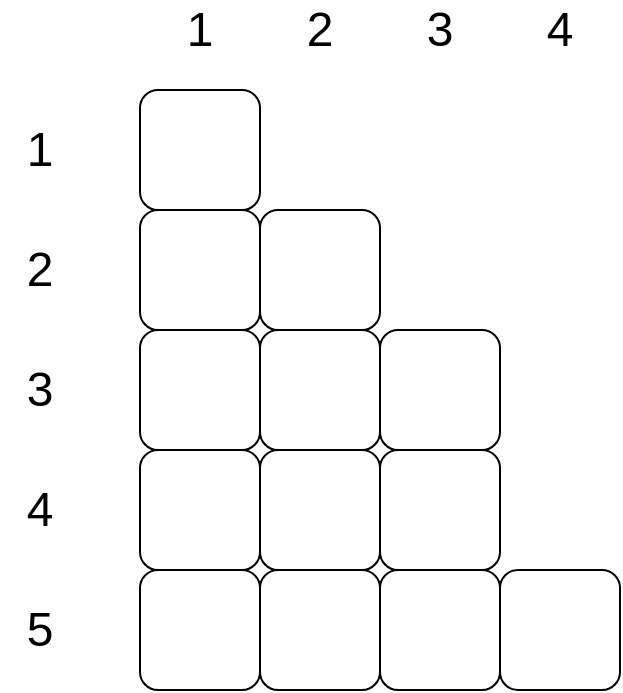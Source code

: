 <mxfile version="12.1.3" pages="1"><diagram id="1Dfigq8-3nYltP_LS-iM" name="Page-1"><mxGraphModel dx="1648" dy="576" grid="1" gridSize="10" guides="1" tooltips="1" connect="1" arrows="1" fold="1" page="1" pageScale="1" pageWidth="827" pageHeight="1169" math="0" shadow="0"><root><mxCell id="0"/><mxCell id="1" parent="0"/><mxCell id="9VTcXtq_jotY4oRzKzL1-1" value="" style="rounded=1;whiteSpace=wrap;html=1;" vertex="1" parent="1"><mxGeometry x="90" y="90" width="60" height="60" as="geometry"/></mxCell><mxCell id="9VTcXtq_jotY4oRzKzL1-2" value="" style="rounded=1;whiteSpace=wrap;html=1;" vertex="1" parent="1"><mxGeometry x="90" y="150" width="60" height="60" as="geometry"/></mxCell><mxCell id="9VTcXtq_jotY4oRzKzL1-3" value="" style="rounded=1;whiteSpace=wrap;html=1;" vertex="1" parent="1"><mxGeometry x="90" y="210" width="60" height="60" as="geometry"/></mxCell><mxCell id="9VTcXtq_jotY4oRzKzL1-4" value="" style="rounded=1;whiteSpace=wrap;html=1;" vertex="1" parent="1"><mxGeometry x="90" y="270" width="60" height="60" as="geometry"/></mxCell><mxCell id="9VTcXtq_jotY4oRzKzL1-5" value="" style="rounded=1;whiteSpace=wrap;html=1;" vertex="1" parent="1"><mxGeometry x="90" y="330" width="60" height="60" as="geometry"/></mxCell><mxCell id="9VTcXtq_jotY4oRzKzL1-6" value="" style="rounded=1;whiteSpace=wrap;html=1;" vertex="1" parent="1"><mxGeometry x="150" y="150" width="60" height="60" as="geometry"/></mxCell><mxCell id="9VTcXtq_jotY4oRzKzL1-7" value="" style="rounded=1;whiteSpace=wrap;html=1;" vertex="1" parent="1"><mxGeometry x="150" y="210" width="60" height="60" as="geometry"/></mxCell><mxCell id="9VTcXtq_jotY4oRzKzL1-8" value="" style="rounded=1;whiteSpace=wrap;html=1;" vertex="1" parent="1"><mxGeometry x="210" y="210" width="60" height="60" as="geometry"/></mxCell><mxCell id="9VTcXtq_jotY4oRzKzL1-9" value="" style="rounded=1;whiteSpace=wrap;html=1;" vertex="1" parent="1"><mxGeometry x="150" y="270" width="60" height="60" as="geometry"/></mxCell><mxCell id="9VTcXtq_jotY4oRzKzL1-10" value="" style="rounded=1;whiteSpace=wrap;html=1;" vertex="1" parent="1"><mxGeometry x="210" y="270" width="60" height="60" as="geometry"/></mxCell><mxCell id="9VTcXtq_jotY4oRzKzL1-11" value="" style="rounded=1;whiteSpace=wrap;html=1;" vertex="1" parent="1"><mxGeometry x="150" y="330" width="60" height="60" as="geometry"/></mxCell><mxCell id="9VTcXtq_jotY4oRzKzL1-12" value="" style="rounded=1;whiteSpace=wrap;html=1;" vertex="1" parent="1"><mxGeometry x="210" y="330" width="60" height="60" as="geometry"/></mxCell><mxCell id="9VTcXtq_jotY4oRzKzL1-13" value="" style="rounded=1;whiteSpace=wrap;html=1;" vertex="1" parent="1"><mxGeometry x="270" y="330" width="60" height="60" as="geometry"/></mxCell><mxCell id="9VTcXtq_jotY4oRzKzL1-14" value="&lt;font style=&quot;font-size: 24px&quot;&gt;1&lt;/font&gt;" style="text;html=1;strokeColor=none;fillColor=none;align=center;verticalAlign=middle;whiteSpace=wrap;rounded=0;" vertex="1" parent="1"><mxGeometry x="100" y="50" width="40" height="20" as="geometry"/></mxCell><mxCell id="9VTcXtq_jotY4oRzKzL1-16" value="&lt;span style=&quot;font-size: 24px&quot;&gt;2&lt;/span&gt;" style="text;html=1;strokeColor=none;fillColor=none;align=center;verticalAlign=middle;whiteSpace=wrap;rounded=0;" vertex="1" parent="1"><mxGeometry x="160" y="50" width="40" height="20" as="geometry"/></mxCell><mxCell id="9VTcXtq_jotY4oRzKzL1-17" value="&lt;span style=&quot;font-size: 24px&quot;&gt;3&lt;/span&gt;" style="text;html=1;strokeColor=none;fillColor=none;align=center;verticalAlign=middle;whiteSpace=wrap;rounded=0;" vertex="1" parent="1"><mxGeometry x="220" y="50" width="40" height="20" as="geometry"/></mxCell><mxCell id="9VTcXtq_jotY4oRzKzL1-18" value="&lt;span style=&quot;font-size: 24px&quot;&gt;4&lt;/span&gt;" style="text;html=1;strokeColor=none;fillColor=none;align=center;verticalAlign=middle;whiteSpace=wrap;rounded=0;" vertex="1" parent="1"><mxGeometry x="280" y="50" width="40" height="20" as="geometry"/></mxCell><mxCell id="9VTcXtq_jotY4oRzKzL1-19" value="&lt;font style=&quot;font-size: 24px&quot;&gt;1&lt;/font&gt;" style="text;html=1;strokeColor=none;fillColor=none;align=center;verticalAlign=middle;whiteSpace=wrap;rounded=0;" vertex="1" parent="1"><mxGeometry x="20" y="110" width="40" height="20" as="geometry"/></mxCell><mxCell id="9VTcXtq_jotY4oRzKzL1-20" value="&lt;span style=&quot;font-size: 24px&quot;&gt;2&lt;/span&gt;" style="text;html=1;strokeColor=none;fillColor=none;align=center;verticalAlign=middle;whiteSpace=wrap;rounded=0;" vertex="1" parent="1"><mxGeometry x="20" y="170" width="40" height="20" as="geometry"/></mxCell><mxCell id="9VTcXtq_jotY4oRzKzL1-21" value="&lt;span style=&quot;font-size: 24px&quot;&gt;3&lt;/span&gt;" style="text;html=1;strokeColor=none;fillColor=none;align=center;verticalAlign=middle;whiteSpace=wrap;rounded=0;" vertex="1" parent="1"><mxGeometry x="20" y="230" width="40" height="20" as="geometry"/></mxCell><mxCell id="9VTcXtq_jotY4oRzKzL1-22" value="&lt;span style=&quot;font-size: 24px&quot;&gt;4&lt;/span&gt;" style="text;html=1;strokeColor=none;fillColor=none;align=center;verticalAlign=middle;whiteSpace=wrap;rounded=0;" vertex="1" parent="1"><mxGeometry x="20" y="290" width="40" height="20" as="geometry"/></mxCell><mxCell id="9VTcXtq_jotY4oRzKzL1-23" value="&lt;span style=&quot;font-size: 24px&quot;&gt;5&lt;/span&gt;" style="text;html=1;strokeColor=none;fillColor=none;align=center;verticalAlign=middle;whiteSpace=wrap;rounded=0;" vertex="1" parent="1"><mxGeometry x="20" y="350" width="40" height="20" as="geometry"/></mxCell></root></mxGraphModel></diagram></mxfile>
